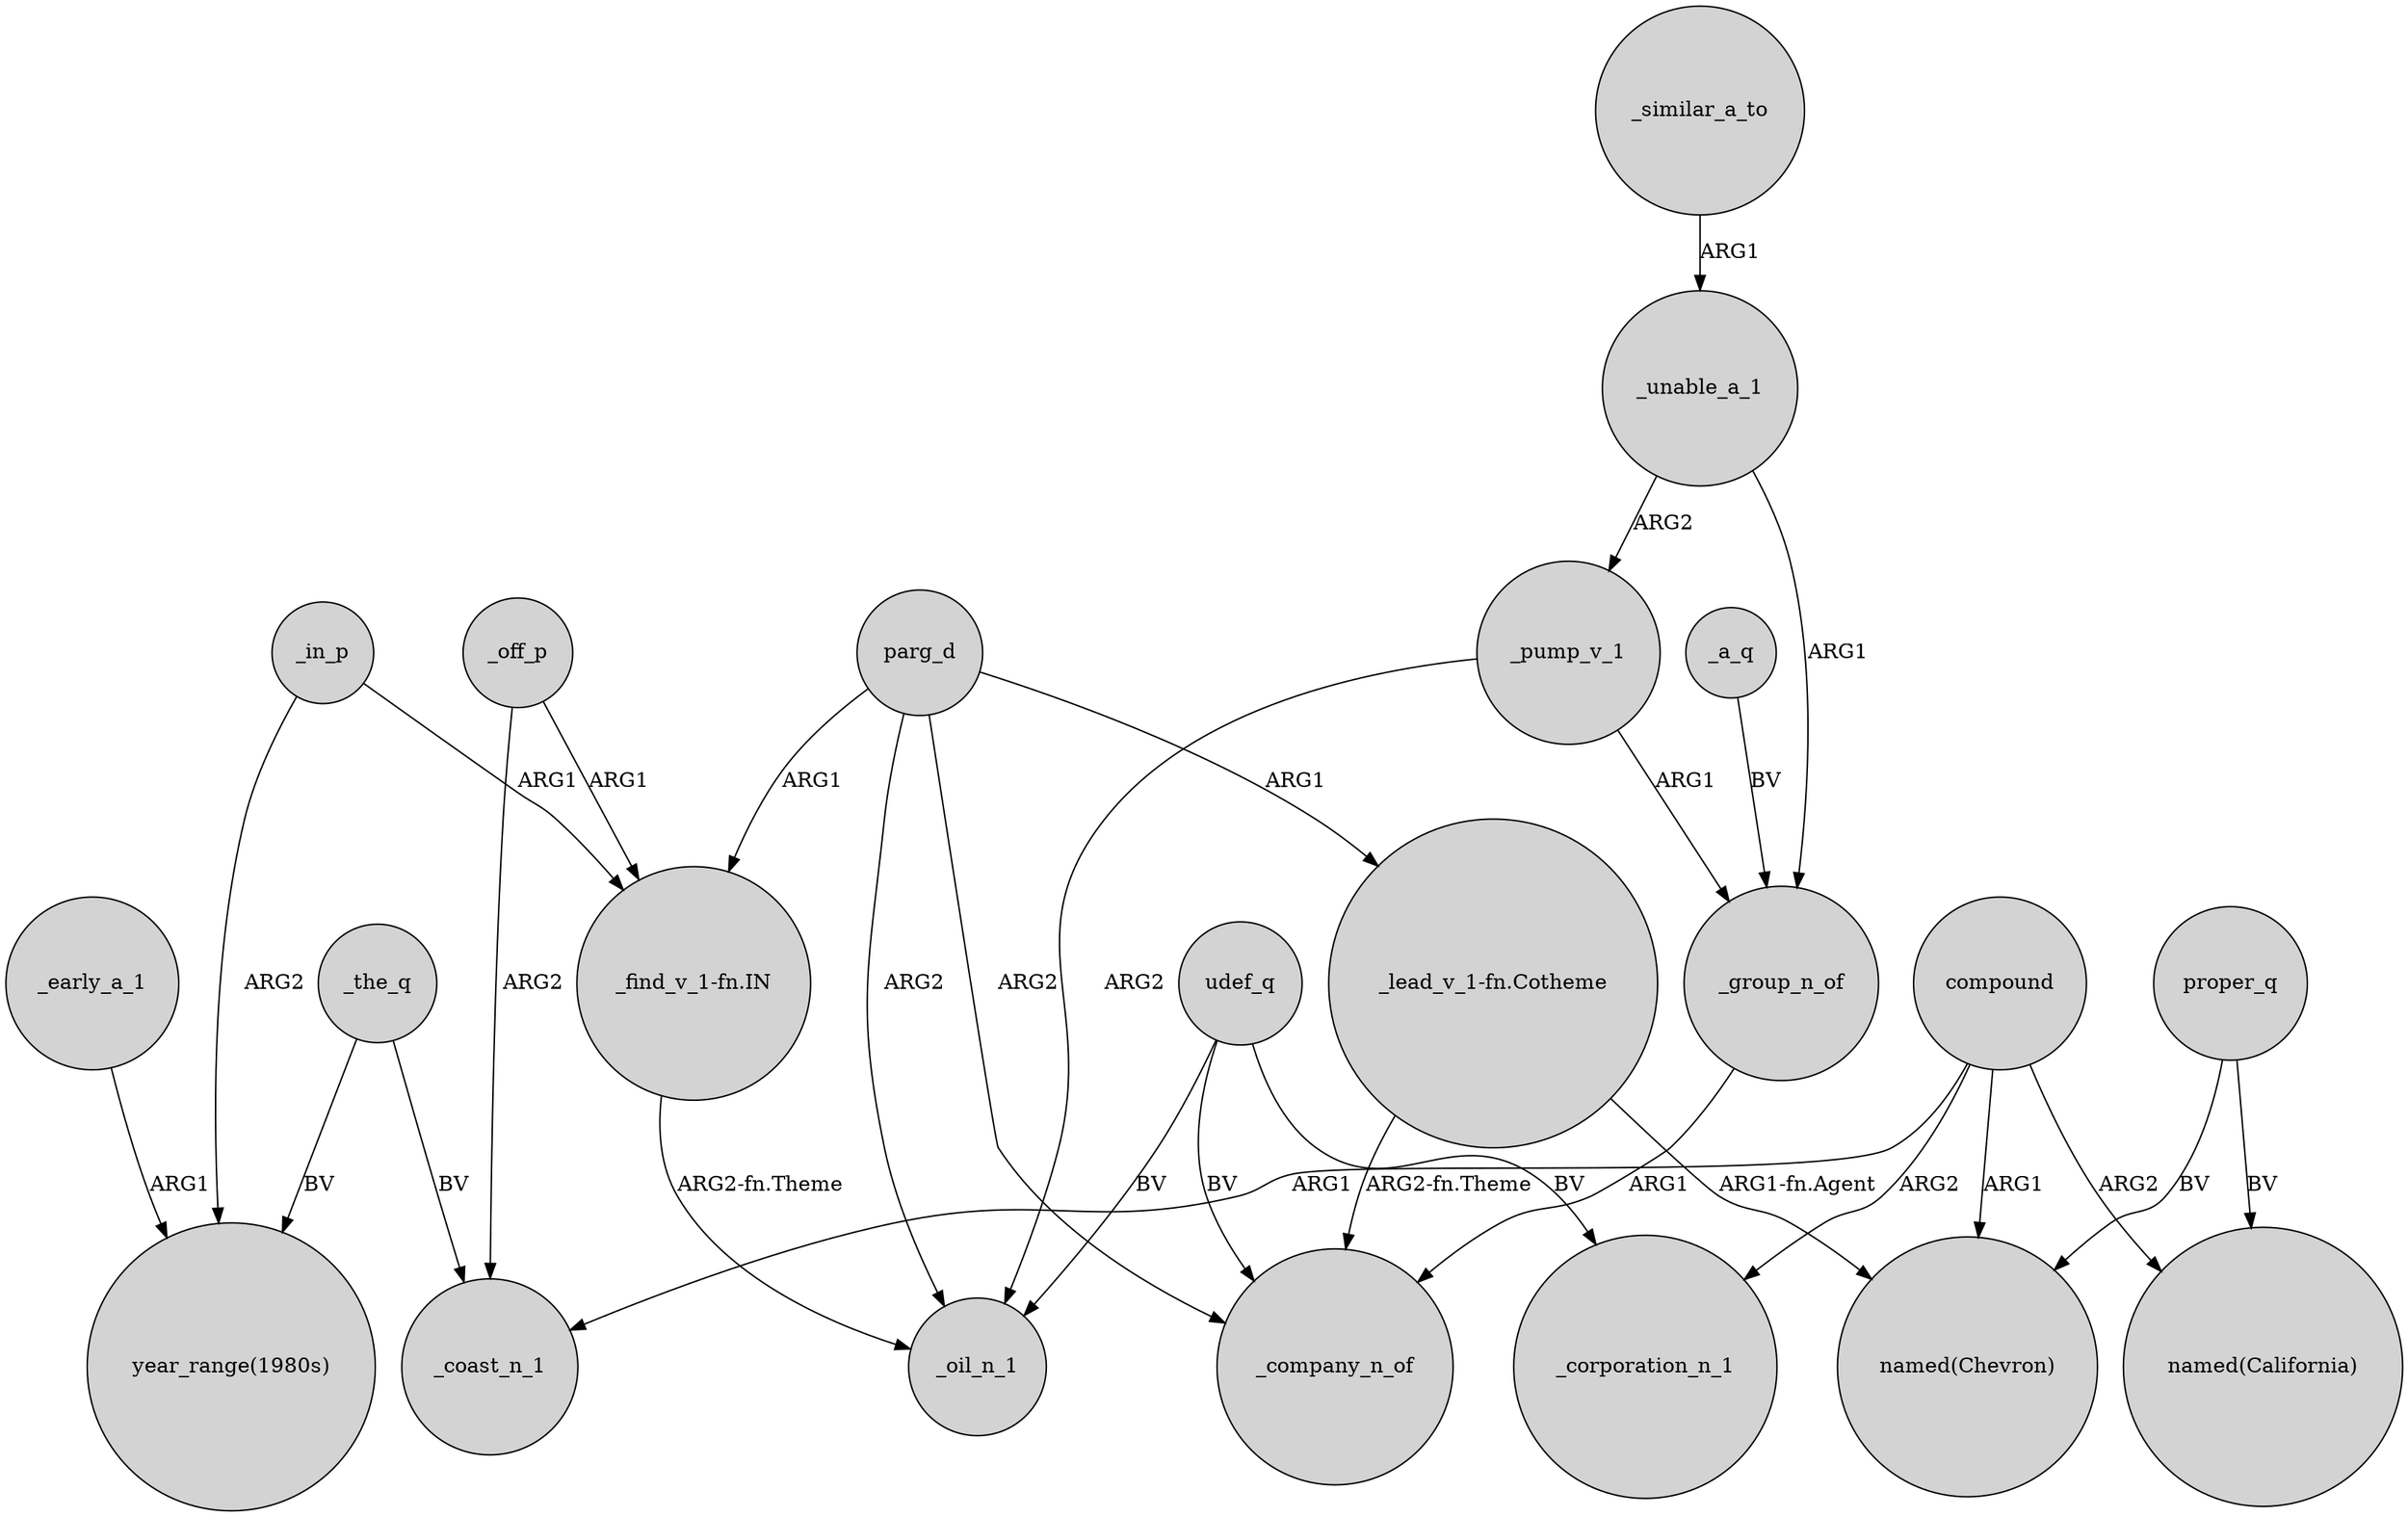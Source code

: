 digraph {
	node [shape=circle style=filled]
	_in_p -> "year_range(1980s)" [label=ARG2]
	_off_p -> _coast_n_1 [label=ARG2]
	parg_d -> "_lead_v_1-fn.Cotheme" [label=ARG1]
	compound -> _corporation_n_1 [label=ARG2]
	_group_n_of -> _company_n_of [label=ARG1]
	_pump_v_1 -> _group_n_of [label=ARG1]
	"_find_v_1-fn.IN" -> _oil_n_1 [label="ARG2-fn.Theme"]
	_the_q -> _coast_n_1 [label=BV]
	proper_q -> "named(California)" [label=BV]
	compound -> "named(Chevron)" [label=ARG1]
	proper_q -> "named(Chevron)" [label=BV]
	_unable_a_1 -> _pump_v_1 [label=ARG2]
	_early_a_1 -> "year_range(1980s)" [label=ARG1]
	udef_q -> _corporation_n_1 [label=BV]
	_off_p -> "_find_v_1-fn.IN" [label=ARG1]
	compound -> _coast_n_1 [label=ARG1]
	parg_d -> _company_n_of [label=ARG2]
	_in_p -> "_find_v_1-fn.IN" [label=ARG1]
	_pump_v_1 -> _oil_n_1 [label=ARG2]
	_unable_a_1 -> _group_n_of [label=ARG1]
	parg_d -> "_find_v_1-fn.IN" [label=ARG1]
	udef_q -> _oil_n_1 [label=BV]
	"_lead_v_1-fn.Cotheme" -> _company_n_of [label="ARG2-fn.Theme"]
	"_lead_v_1-fn.Cotheme" -> "named(Chevron)" [label="ARG1-fn.Agent"]
	compound -> "named(California)" [label=ARG2]
	_a_q -> _group_n_of [label=BV]
	_similar_a_to -> _unable_a_1 [label=ARG1]
	udef_q -> _company_n_of [label=BV]
	parg_d -> _oil_n_1 [label=ARG2]
	_the_q -> "year_range(1980s)" [label=BV]
}
